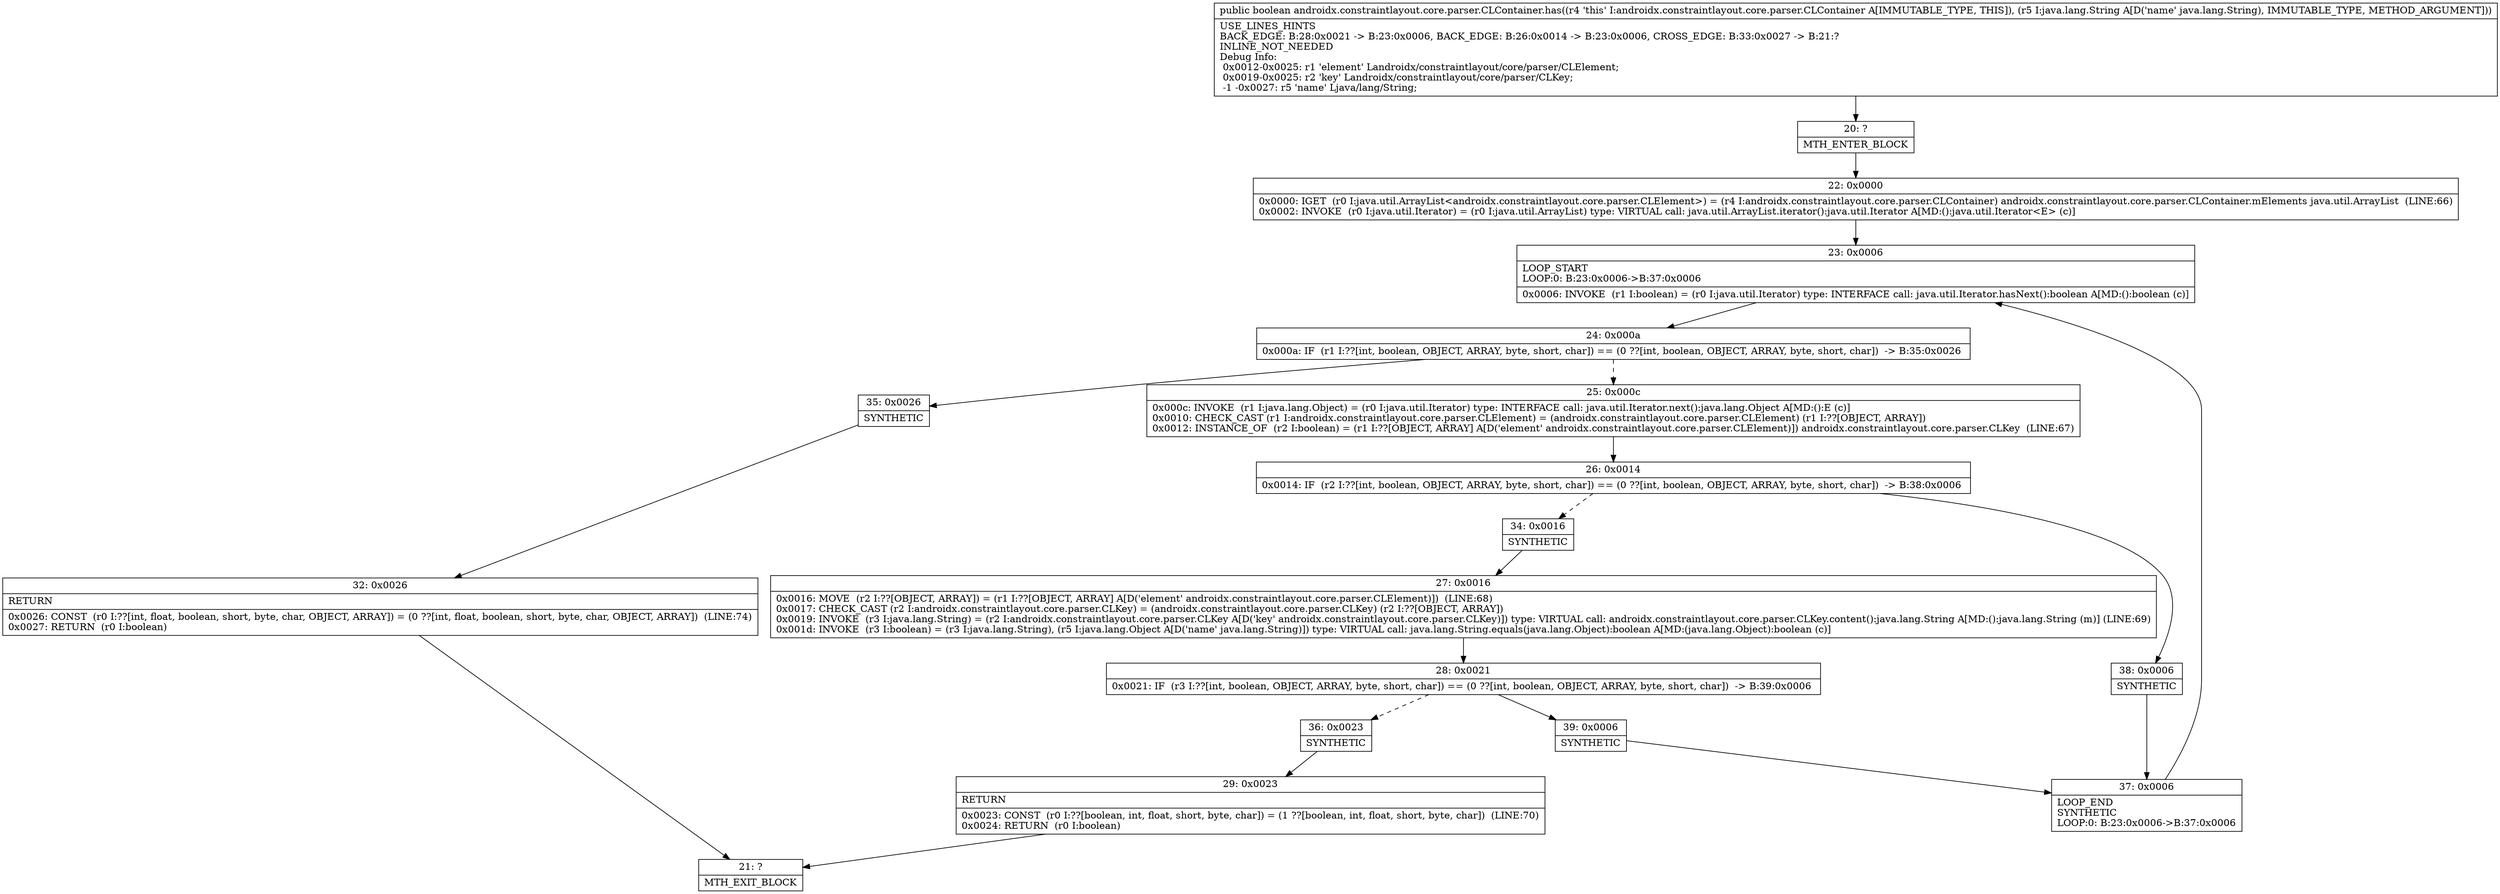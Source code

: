 digraph "CFG forandroidx.constraintlayout.core.parser.CLContainer.has(Ljava\/lang\/String;)Z" {
Node_20 [shape=record,label="{20\:\ ?|MTH_ENTER_BLOCK\l}"];
Node_22 [shape=record,label="{22\:\ 0x0000|0x0000: IGET  (r0 I:java.util.ArrayList\<androidx.constraintlayout.core.parser.CLElement\>) = (r4 I:androidx.constraintlayout.core.parser.CLContainer) androidx.constraintlayout.core.parser.CLContainer.mElements java.util.ArrayList  (LINE:66)\l0x0002: INVOKE  (r0 I:java.util.Iterator) = (r0 I:java.util.ArrayList) type: VIRTUAL call: java.util.ArrayList.iterator():java.util.Iterator A[MD:():java.util.Iterator\<E\> (c)]\l}"];
Node_23 [shape=record,label="{23\:\ 0x0006|LOOP_START\lLOOP:0: B:23:0x0006\-\>B:37:0x0006\l|0x0006: INVOKE  (r1 I:boolean) = (r0 I:java.util.Iterator) type: INTERFACE call: java.util.Iterator.hasNext():boolean A[MD:():boolean (c)]\l}"];
Node_24 [shape=record,label="{24\:\ 0x000a|0x000a: IF  (r1 I:??[int, boolean, OBJECT, ARRAY, byte, short, char]) == (0 ??[int, boolean, OBJECT, ARRAY, byte, short, char])  \-\> B:35:0x0026 \l}"];
Node_25 [shape=record,label="{25\:\ 0x000c|0x000c: INVOKE  (r1 I:java.lang.Object) = (r0 I:java.util.Iterator) type: INTERFACE call: java.util.Iterator.next():java.lang.Object A[MD:():E (c)]\l0x0010: CHECK_CAST (r1 I:androidx.constraintlayout.core.parser.CLElement) = (androidx.constraintlayout.core.parser.CLElement) (r1 I:??[OBJECT, ARRAY]) \l0x0012: INSTANCE_OF  (r2 I:boolean) = (r1 I:??[OBJECT, ARRAY] A[D('element' androidx.constraintlayout.core.parser.CLElement)]) androidx.constraintlayout.core.parser.CLKey  (LINE:67)\l}"];
Node_26 [shape=record,label="{26\:\ 0x0014|0x0014: IF  (r2 I:??[int, boolean, OBJECT, ARRAY, byte, short, char]) == (0 ??[int, boolean, OBJECT, ARRAY, byte, short, char])  \-\> B:38:0x0006 \l}"];
Node_34 [shape=record,label="{34\:\ 0x0016|SYNTHETIC\l}"];
Node_27 [shape=record,label="{27\:\ 0x0016|0x0016: MOVE  (r2 I:??[OBJECT, ARRAY]) = (r1 I:??[OBJECT, ARRAY] A[D('element' androidx.constraintlayout.core.parser.CLElement)])  (LINE:68)\l0x0017: CHECK_CAST (r2 I:androidx.constraintlayout.core.parser.CLKey) = (androidx.constraintlayout.core.parser.CLKey) (r2 I:??[OBJECT, ARRAY]) \l0x0019: INVOKE  (r3 I:java.lang.String) = (r2 I:androidx.constraintlayout.core.parser.CLKey A[D('key' androidx.constraintlayout.core.parser.CLKey)]) type: VIRTUAL call: androidx.constraintlayout.core.parser.CLKey.content():java.lang.String A[MD:():java.lang.String (m)] (LINE:69)\l0x001d: INVOKE  (r3 I:boolean) = (r3 I:java.lang.String), (r5 I:java.lang.Object A[D('name' java.lang.String)]) type: VIRTUAL call: java.lang.String.equals(java.lang.Object):boolean A[MD:(java.lang.Object):boolean (c)]\l}"];
Node_28 [shape=record,label="{28\:\ 0x0021|0x0021: IF  (r3 I:??[int, boolean, OBJECT, ARRAY, byte, short, char]) == (0 ??[int, boolean, OBJECT, ARRAY, byte, short, char])  \-\> B:39:0x0006 \l}"];
Node_36 [shape=record,label="{36\:\ 0x0023|SYNTHETIC\l}"];
Node_29 [shape=record,label="{29\:\ 0x0023|RETURN\l|0x0023: CONST  (r0 I:??[boolean, int, float, short, byte, char]) = (1 ??[boolean, int, float, short, byte, char])  (LINE:70)\l0x0024: RETURN  (r0 I:boolean) \l}"];
Node_21 [shape=record,label="{21\:\ ?|MTH_EXIT_BLOCK\l}"];
Node_39 [shape=record,label="{39\:\ 0x0006|SYNTHETIC\l}"];
Node_37 [shape=record,label="{37\:\ 0x0006|LOOP_END\lSYNTHETIC\lLOOP:0: B:23:0x0006\-\>B:37:0x0006\l}"];
Node_38 [shape=record,label="{38\:\ 0x0006|SYNTHETIC\l}"];
Node_35 [shape=record,label="{35\:\ 0x0026|SYNTHETIC\l}"];
Node_32 [shape=record,label="{32\:\ 0x0026|RETURN\l|0x0026: CONST  (r0 I:??[int, float, boolean, short, byte, char, OBJECT, ARRAY]) = (0 ??[int, float, boolean, short, byte, char, OBJECT, ARRAY])  (LINE:74)\l0x0027: RETURN  (r0 I:boolean) \l}"];
MethodNode[shape=record,label="{public boolean androidx.constraintlayout.core.parser.CLContainer.has((r4 'this' I:androidx.constraintlayout.core.parser.CLContainer A[IMMUTABLE_TYPE, THIS]), (r5 I:java.lang.String A[D('name' java.lang.String), IMMUTABLE_TYPE, METHOD_ARGUMENT]))  | USE_LINES_HINTS\lBACK_EDGE: B:28:0x0021 \-\> B:23:0x0006, BACK_EDGE: B:26:0x0014 \-\> B:23:0x0006, CROSS_EDGE: B:33:0x0027 \-\> B:21:?\lINLINE_NOT_NEEDED\lDebug Info:\l  0x0012\-0x0025: r1 'element' Landroidx\/constraintlayout\/core\/parser\/CLElement;\l  0x0019\-0x0025: r2 'key' Landroidx\/constraintlayout\/core\/parser\/CLKey;\l  \-1 \-0x0027: r5 'name' Ljava\/lang\/String;\l}"];
MethodNode -> Node_20;Node_20 -> Node_22;
Node_22 -> Node_23;
Node_23 -> Node_24;
Node_24 -> Node_25[style=dashed];
Node_24 -> Node_35;
Node_25 -> Node_26;
Node_26 -> Node_34[style=dashed];
Node_26 -> Node_38;
Node_34 -> Node_27;
Node_27 -> Node_28;
Node_28 -> Node_36[style=dashed];
Node_28 -> Node_39;
Node_36 -> Node_29;
Node_29 -> Node_21;
Node_39 -> Node_37;
Node_37 -> Node_23;
Node_38 -> Node_37;
Node_35 -> Node_32;
Node_32 -> Node_21;
}

